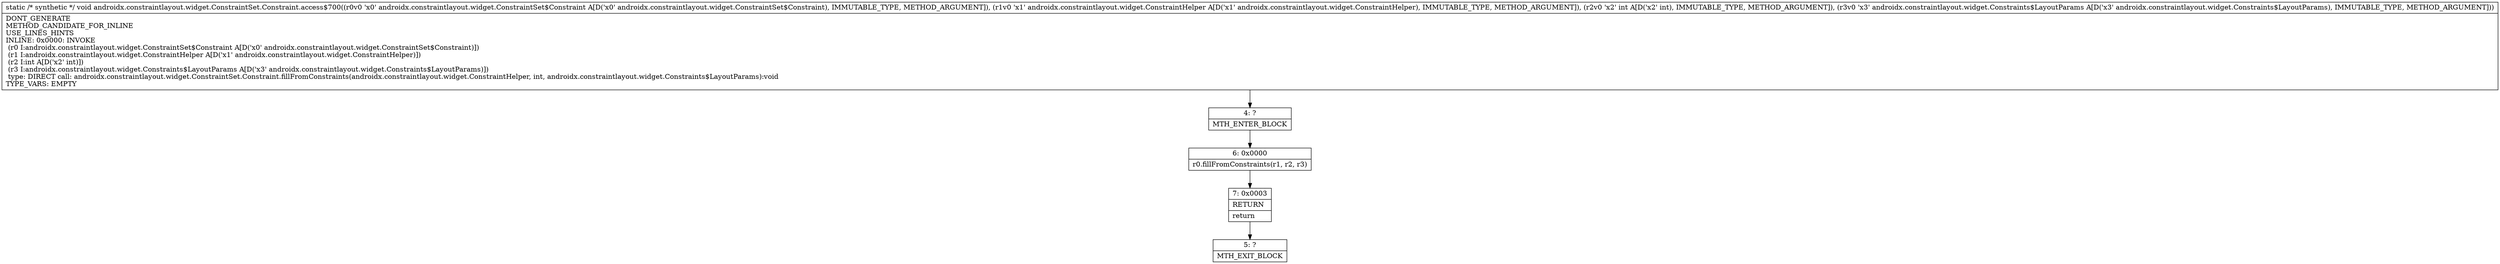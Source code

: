 digraph "CFG forandroidx.constraintlayout.widget.ConstraintSet.Constraint.access$700(Landroidx\/constraintlayout\/widget\/ConstraintSet$Constraint;Landroidx\/constraintlayout\/widget\/ConstraintHelper;ILandroidx\/constraintlayout\/widget\/Constraints$LayoutParams;)V" {
Node_4 [shape=record,label="{4\:\ ?|MTH_ENTER_BLOCK\l}"];
Node_6 [shape=record,label="{6\:\ 0x0000|r0.fillFromConstraints(r1, r2, r3)\l}"];
Node_7 [shape=record,label="{7\:\ 0x0003|RETURN\l|return\l}"];
Node_5 [shape=record,label="{5\:\ ?|MTH_EXIT_BLOCK\l}"];
MethodNode[shape=record,label="{static \/* synthetic *\/ void androidx.constraintlayout.widget.ConstraintSet.Constraint.access$700((r0v0 'x0' androidx.constraintlayout.widget.ConstraintSet$Constraint A[D('x0' androidx.constraintlayout.widget.ConstraintSet$Constraint), IMMUTABLE_TYPE, METHOD_ARGUMENT]), (r1v0 'x1' androidx.constraintlayout.widget.ConstraintHelper A[D('x1' androidx.constraintlayout.widget.ConstraintHelper), IMMUTABLE_TYPE, METHOD_ARGUMENT]), (r2v0 'x2' int A[D('x2' int), IMMUTABLE_TYPE, METHOD_ARGUMENT]), (r3v0 'x3' androidx.constraintlayout.widget.Constraints$LayoutParams A[D('x3' androidx.constraintlayout.widget.Constraints$LayoutParams), IMMUTABLE_TYPE, METHOD_ARGUMENT]))  | DONT_GENERATE\lMETHOD_CANDIDATE_FOR_INLINE\lUSE_LINES_HINTS\lINLINE: 0x0000: INVOKE  \l  (r0 I:androidx.constraintlayout.widget.ConstraintSet$Constraint A[D('x0' androidx.constraintlayout.widget.ConstraintSet$Constraint)])\l  (r1 I:androidx.constraintlayout.widget.ConstraintHelper A[D('x1' androidx.constraintlayout.widget.ConstraintHelper)])\l  (r2 I:int A[D('x2' int)])\l  (r3 I:androidx.constraintlayout.widget.Constraints$LayoutParams A[D('x3' androidx.constraintlayout.widget.Constraints$LayoutParams)])\l type: DIRECT call: androidx.constraintlayout.widget.ConstraintSet.Constraint.fillFromConstraints(androidx.constraintlayout.widget.ConstraintHelper, int, androidx.constraintlayout.widget.Constraints$LayoutParams):void\lTYPE_VARS: EMPTY\l}"];
MethodNode -> Node_4;Node_4 -> Node_6;
Node_6 -> Node_7;
Node_7 -> Node_5;
}

